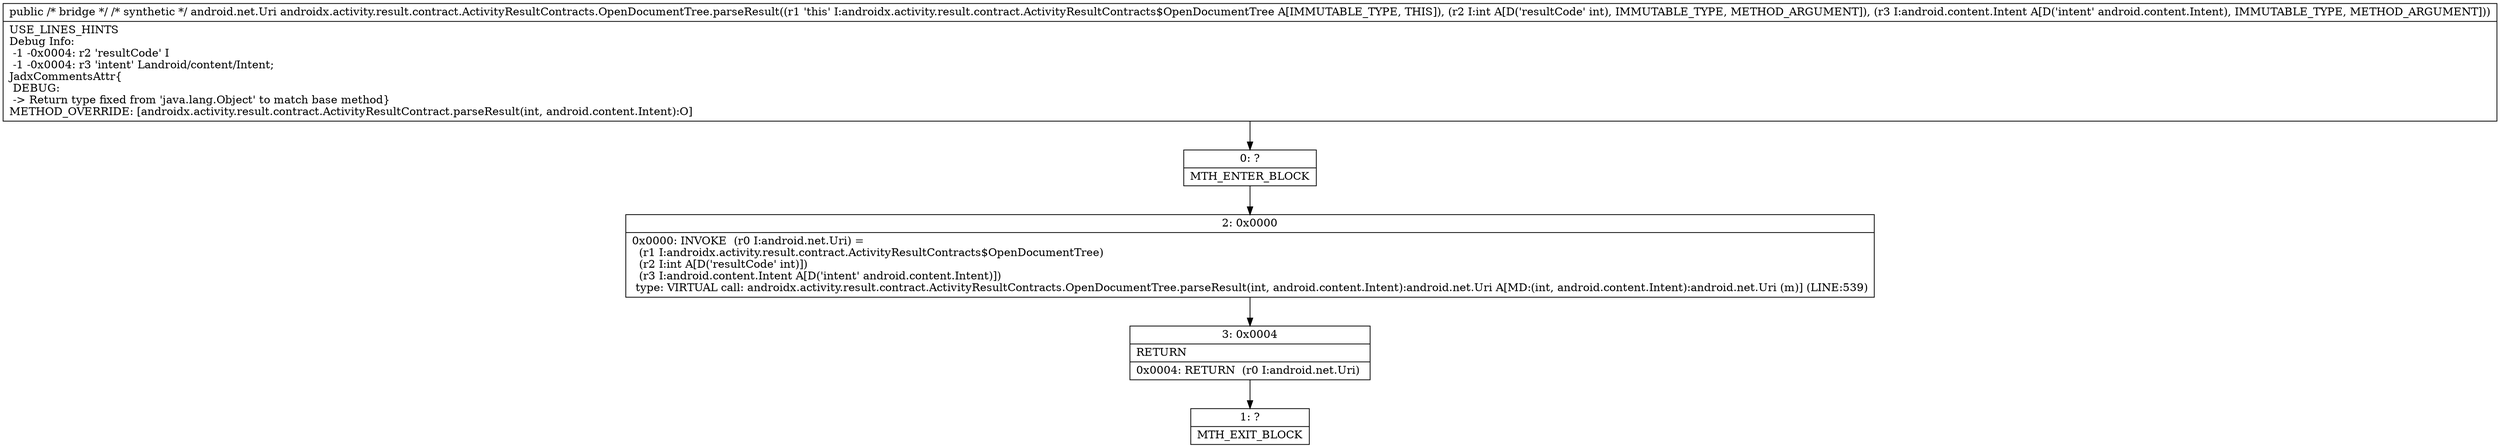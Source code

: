digraph "CFG forandroidx.activity.result.contract.ActivityResultContracts.OpenDocumentTree.parseResult(ILandroid\/content\/Intent;)Ljava\/lang\/Object;" {
Node_0 [shape=record,label="{0\:\ ?|MTH_ENTER_BLOCK\l}"];
Node_2 [shape=record,label="{2\:\ 0x0000|0x0000: INVOKE  (r0 I:android.net.Uri) = \l  (r1 I:androidx.activity.result.contract.ActivityResultContracts$OpenDocumentTree)\l  (r2 I:int A[D('resultCode' int)])\l  (r3 I:android.content.Intent A[D('intent' android.content.Intent)])\l type: VIRTUAL call: androidx.activity.result.contract.ActivityResultContracts.OpenDocumentTree.parseResult(int, android.content.Intent):android.net.Uri A[MD:(int, android.content.Intent):android.net.Uri (m)] (LINE:539)\l}"];
Node_3 [shape=record,label="{3\:\ 0x0004|RETURN\l|0x0004: RETURN  (r0 I:android.net.Uri) \l}"];
Node_1 [shape=record,label="{1\:\ ?|MTH_EXIT_BLOCK\l}"];
MethodNode[shape=record,label="{public \/* bridge *\/ \/* synthetic *\/ android.net.Uri androidx.activity.result.contract.ActivityResultContracts.OpenDocumentTree.parseResult((r1 'this' I:androidx.activity.result.contract.ActivityResultContracts$OpenDocumentTree A[IMMUTABLE_TYPE, THIS]), (r2 I:int A[D('resultCode' int), IMMUTABLE_TYPE, METHOD_ARGUMENT]), (r3 I:android.content.Intent A[D('intent' android.content.Intent), IMMUTABLE_TYPE, METHOD_ARGUMENT]))  | USE_LINES_HINTS\lDebug Info:\l  \-1 \-0x0004: r2 'resultCode' I\l  \-1 \-0x0004: r3 'intent' Landroid\/content\/Intent;\lJadxCommentsAttr\{\l DEBUG: \l \-\> Return type fixed from 'java.lang.Object' to match base method\}\lMETHOD_OVERRIDE: [androidx.activity.result.contract.ActivityResultContract.parseResult(int, android.content.Intent):O]\l}"];
MethodNode -> Node_0;Node_0 -> Node_2;
Node_2 -> Node_3;
Node_3 -> Node_1;
}

